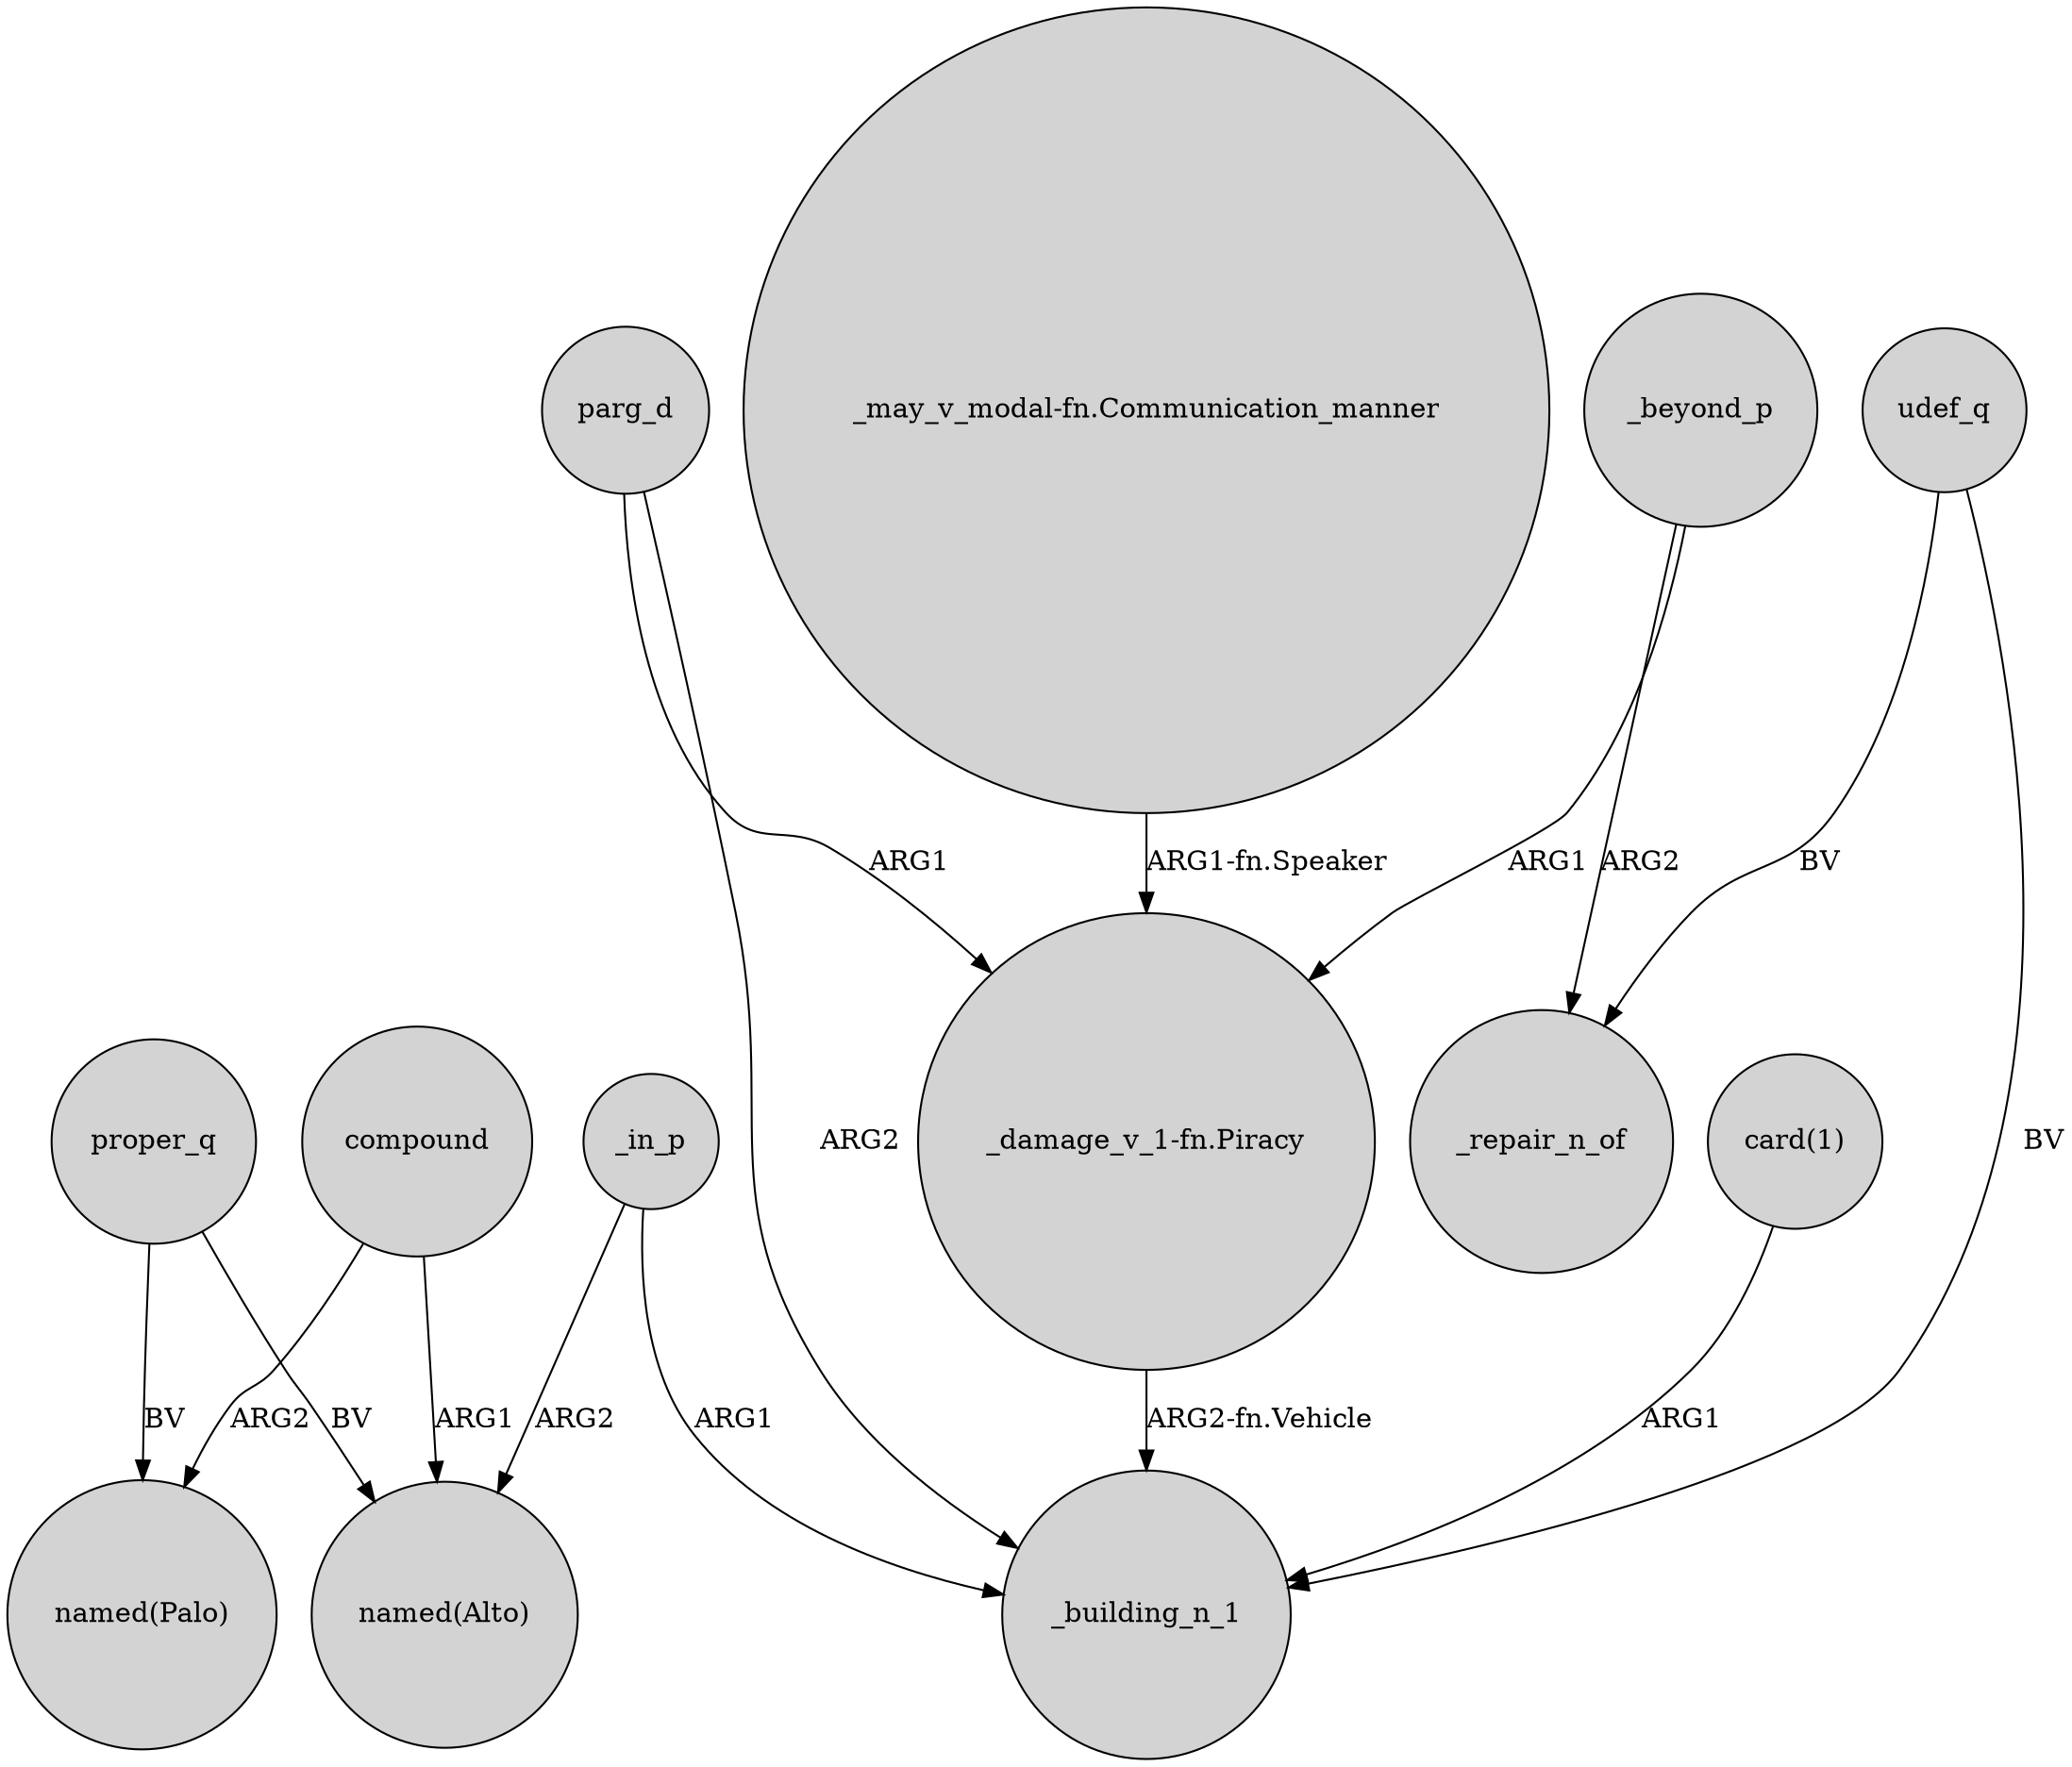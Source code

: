 digraph {
	node [shape=circle style=filled]
	compound -> "named(Palo)" [label=ARG2]
	_in_p -> "named(Alto)" [label=ARG2]
	parg_d -> "_damage_v_1-fn.Piracy" [label=ARG1]
	_beyond_p -> "_damage_v_1-fn.Piracy" [label=ARG1]
	parg_d -> _building_n_1 [label=ARG2]
	udef_q -> _repair_n_of [label=BV]
	"_damage_v_1-fn.Piracy" -> _building_n_1 [label="ARG2-fn.Vehicle"]
	"card(1)" -> _building_n_1 [label=ARG1]
	compound -> "named(Alto)" [label=ARG1]
	proper_q -> "named(Palo)" [label=BV]
	proper_q -> "named(Alto)" [label=BV]
	_in_p -> _building_n_1 [label=ARG1]
	"_may_v_modal-fn.Communication_manner" -> "_damage_v_1-fn.Piracy" [label="ARG1-fn.Speaker"]
	_beyond_p -> _repair_n_of [label=ARG2]
	udef_q -> _building_n_1 [label=BV]
}
